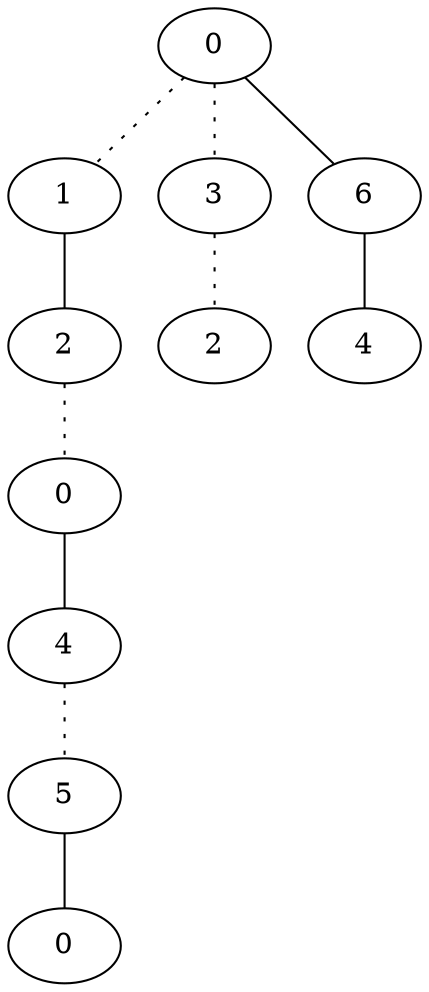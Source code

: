 graph {
a0[label=0];
a1[label=1];
a2[label=2];
a3[label=0];
a4[label=4];
a5[label=5];
a6[label=0];
a7[label=3];
a8[label=2];
a9[label=6];
a10[label=4];
a0 -- a1 [style=dotted];
a0 -- a7 [style=dotted];
a0 -- a9;
a1 -- a2;
a2 -- a3 [style=dotted];
a3 -- a4;
a4 -- a5 [style=dotted];
a5 -- a6;
a7 -- a8 [style=dotted];
a9 -- a10;
}
